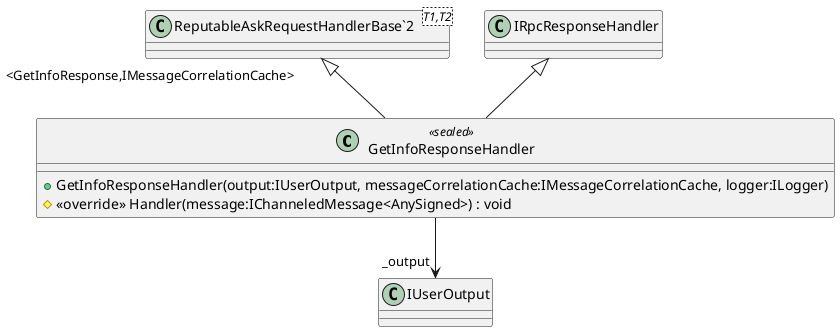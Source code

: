 @startuml
class GetInfoResponseHandler <<sealed>> {
    + GetInfoResponseHandler(output:IUserOutput, messageCorrelationCache:IMessageCorrelationCache, logger:ILogger)
    # <<override>> Handler(message:IChanneledMessage<AnySigned>) : void
}
class "ReputableAskRequestHandlerBase`2"<T1,T2> {
}
"ReputableAskRequestHandlerBase`2" "<GetInfoResponse,IMessageCorrelationCache>" <|-- GetInfoResponseHandler
IRpcResponseHandler <|-- GetInfoResponseHandler
GetInfoResponseHandler --> "_output" IUserOutput
@enduml
